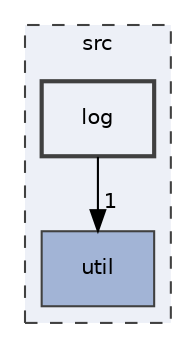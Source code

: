 digraph "src/log"
{
 // LATEX_PDF_SIZE
  edge [fontname="Helvetica",fontsize="10",labelfontname="Helvetica",labelfontsize="10"];
  node [fontname="Helvetica",fontsize="10",shape=record];
  compound=true
  subgraph clusterdir_68267d1309a1af8e8297ef4c3efbcdba {
    graph [ bgcolor="#edf0f7", pencolor="grey25", style="filled,dashed,", label="src", fontname="Helvetica", fontsize="10", URL="dir_68267d1309a1af8e8297ef4c3efbcdba.html"]
  dir_b7878ad5ecbf2506f4125b9d34c97e45 [shape=box, label="util", style="filled,", fillcolor="#a2b4d6", color="grey25", URL="dir_b7878ad5ecbf2506f4125b9d34c97e45.html"];
  dir_2241064965c8d9ca993f08b926076f7d [shape=box, label="log", style="filled,bold,", fillcolor="#edf0f7", color="grey25", URL="dir_2241064965c8d9ca993f08b926076f7d.html"];
  }
  dir_2241064965c8d9ca993f08b926076f7d->dir_b7878ad5ecbf2506f4125b9d34c97e45 [headlabel="1", labeldistance=1.5 headhref="dir_000004_000007.html"];
}
